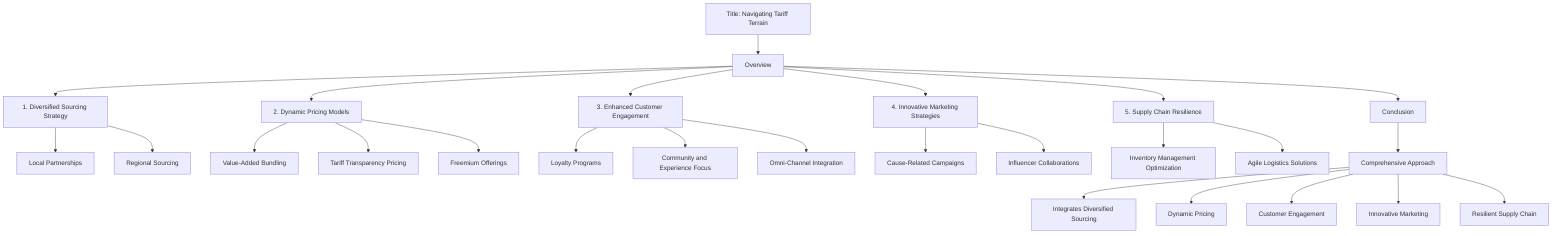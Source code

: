 flowchart TD
        A[Title: Navigating Tariff Terrain] --> B[Overview]
        B --> C[1. Diversified Sourcing Strategy]
        C --> D[Local Partnerships]
        C --> E[Regional Sourcing]
        
        B --> F[2. Dynamic Pricing Models]
        F --> G[Value-Added Bundling]
        F --> H[Tariff Transparency Pricing]
        F --> I[Freemium Offerings]
        
        B --> J[3. Enhanced Customer Engagement]
        J --> K[Loyalty Programs]
        J --> L[Community and Experience Focus]
        J --> M[Omni-Channel Integration]
        
        B --> N[4. Innovative Marketing Strategies]
        N --> O[Cause-Related Campaigns]
        N --> P[Influencer Collaborations]
        
        B --> Q[5. Supply Chain Resilience]
        Q --> R[Inventory Management Optimization]
        Q --> S[Agile Logistics Solutions]
        
        B --> T[Conclusion]
        T --> U[Comprehensive Approach]
        U --> V[Integrates Diversified Sourcing]
        U --> W[Dynamic Pricing]
        U --> X[Customer Engagement]
        U --> Y[Innovative Marketing]
        U --> Z[Resilient Supply Chain]